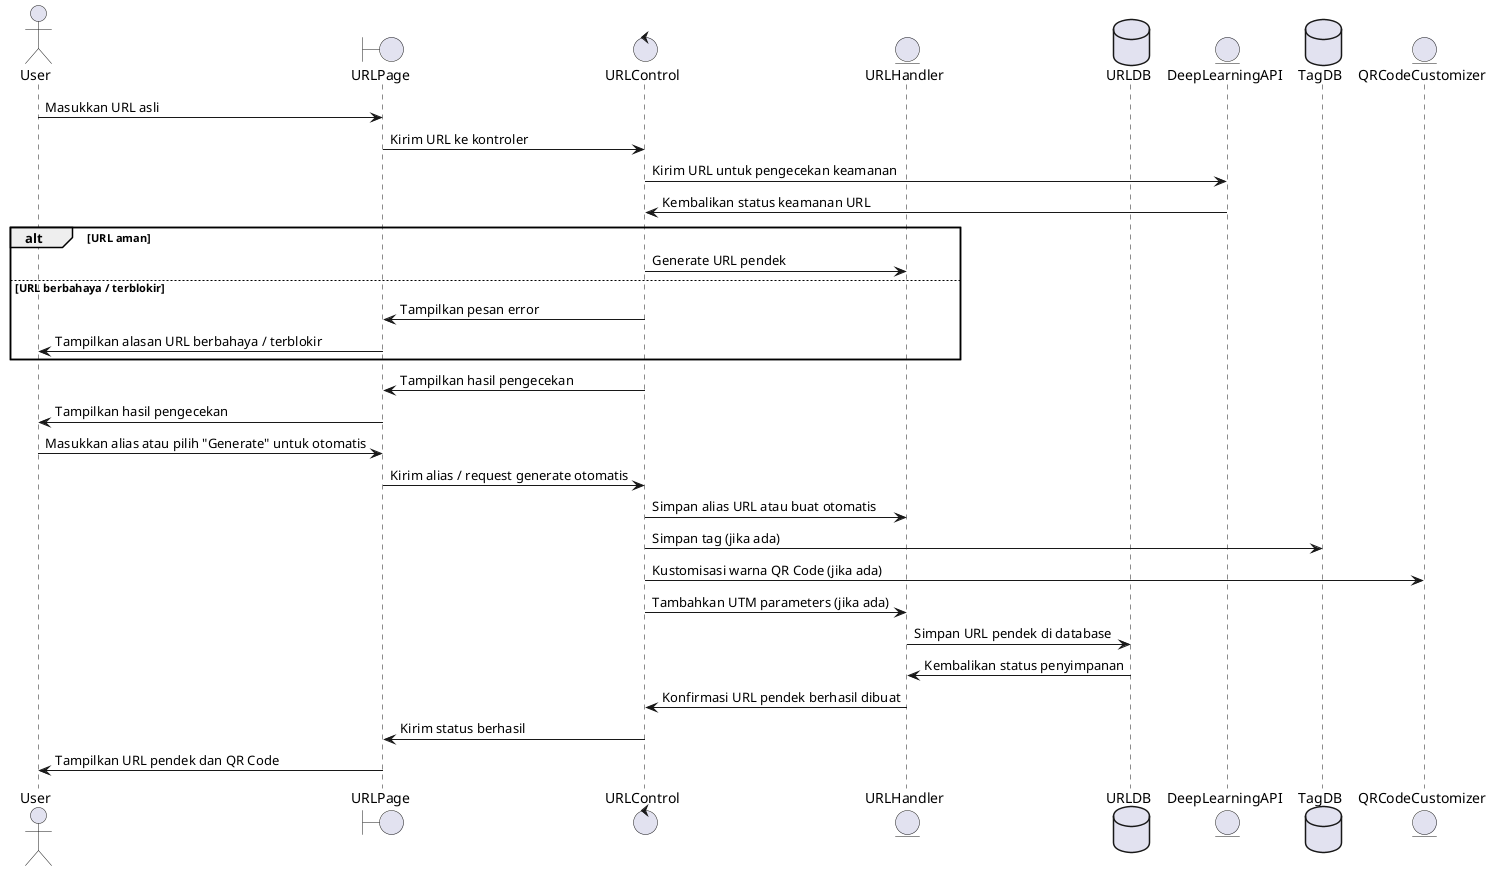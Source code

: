 @startuml
actor       User             as Foo1
boundary    URLPage          as Foo2
control     URLControl        as Foo3
entity      URLHandler        as Foo4
database    URLDB             as Foo5
entity      DeepLearningAPI   as Foo6
database    TagDB             as Foo7
entity      QRCodeCustomizer  as Foo8

Foo1 -> Foo2 : Masukkan URL asli
Foo2 -> Foo3 : Kirim URL ke kontroler
Foo3 -> Foo6 : Kirim URL untuk pengecekan keamanan
Foo6 -> Foo3 : Kembalikan status keamanan URL
alt URL aman
    Foo3 -> Foo4 : Generate URL pendek
else URL berbahaya / terblokir
    Foo3 -> Foo2 : Tampilkan pesan error
    Foo2 -> Foo1 : Tampilkan alasan URL berbahaya / terblokir
end

Foo3 -> Foo2 : Tampilkan hasil pengecekan
Foo2 -> Foo1 : Tampilkan hasil pengecekan
Foo1 -> Foo2 : Masukkan alias atau pilih "Generate" untuk otomatis
Foo2 -> Foo3 : Kirim alias / request generate otomatis
Foo3 -> Foo4 : Simpan alias URL atau buat otomatis
Foo3 -> Foo7 : Simpan tag (jika ada)
Foo3 -> Foo8 : Kustomisasi warna QR Code (jika ada)
Foo3 -> Foo4 : Tambahkan UTM parameters (jika ada)
Foo4 -> Foo5 : Simpan URL pendek di database
Foo5 -> Foo4 : Kembalikan status penyimpanan
Foo4 -> Foo3 : Konfirmasi URL pendek berhasil dibuat
Foo3 -> Foo2 : Kirim status berhasil
Foo2 -> Foo1 : Tampilkan URL pendek dan QR Code
@enduml
